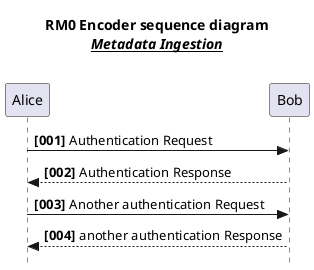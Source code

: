 @startuml
'https://plantuml.com/sequence-diagram

autonumber "<b>[000]"
skinparam style strictuml
skinparam sequence {
    responseMessageBelowArrow true
    sequenceMessageAlign center
    BoxBackgroundColor LightBlue
    GroupBodyBackgroundColor transparent
    actorStyle awesome
}

title **RM0 Encoder sequence diagram**\n<i>__Metadata Ingestion__</i>\n
hide unlinked

actor User

Alice -> Bob: Authentication Request
Bob --> Alice: Authentication Response

Alice -> Bob: Another authentication Request
Alice <-- Bob: another authentication Response
@enduml